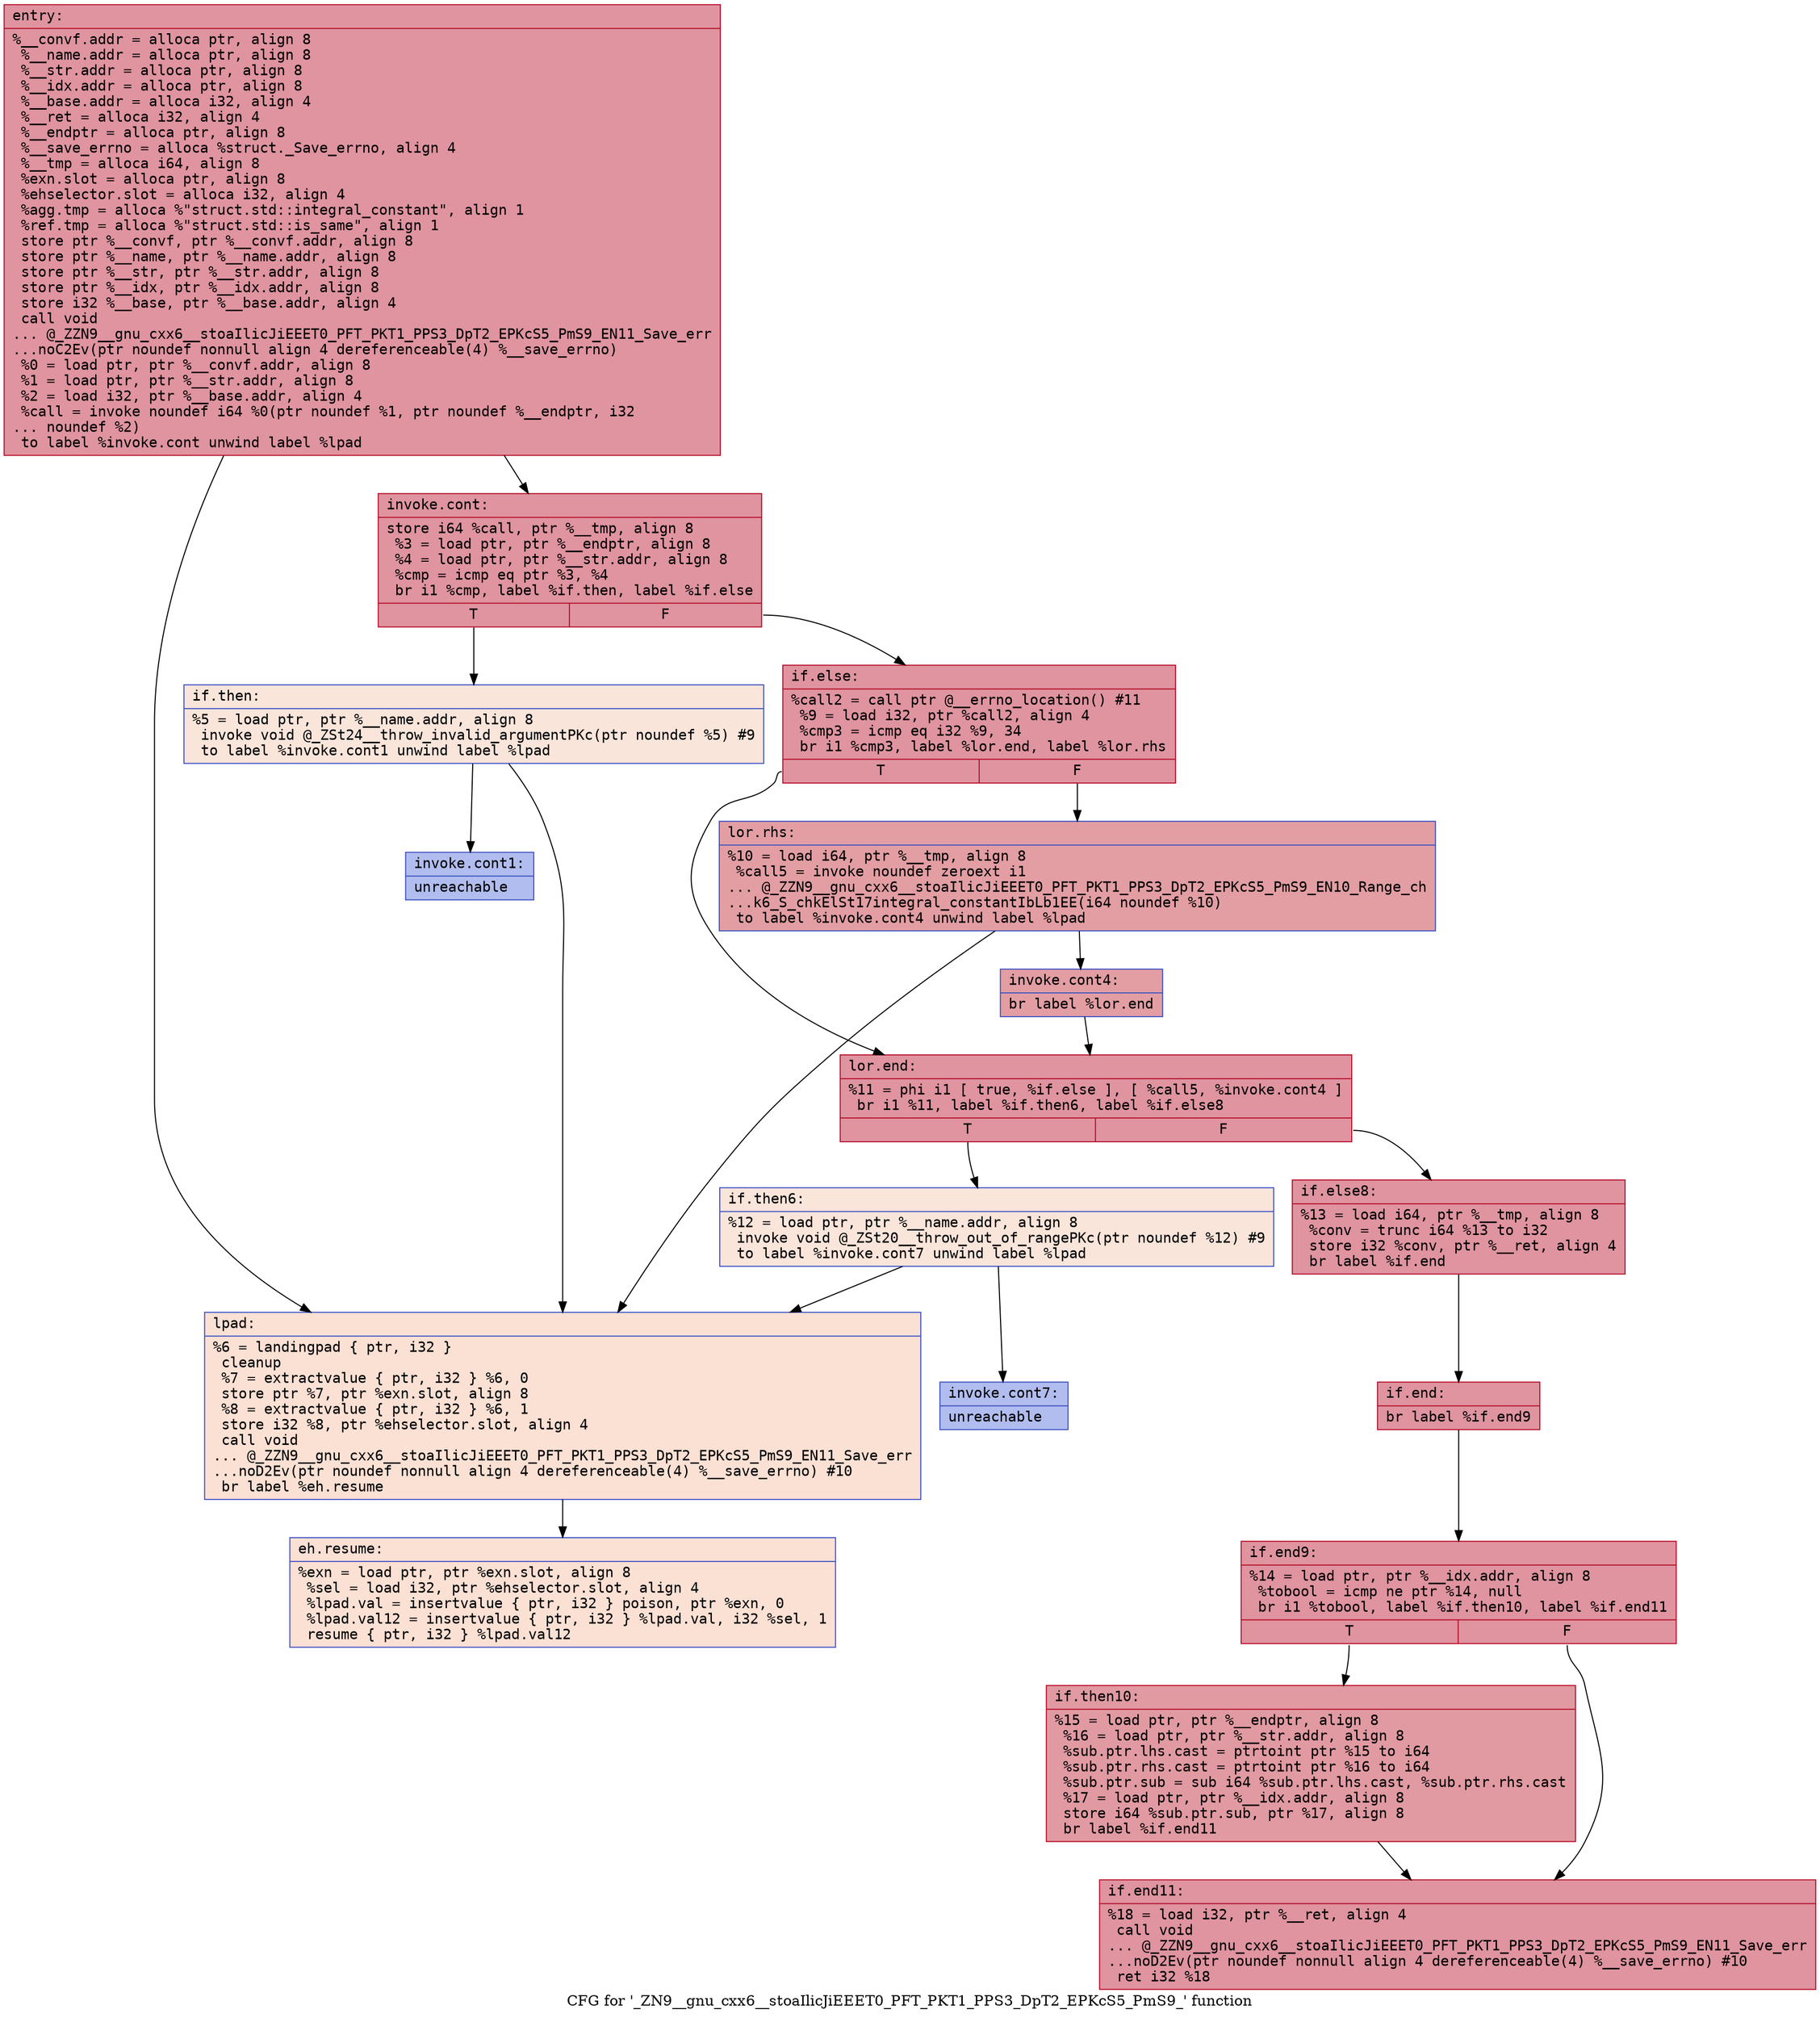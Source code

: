 digraph "CFG for '_ZN9__gnu_cxx6__stoaIlicJiEEET0_PFT_PKT1_PPS3_DpT2_EPKcS5_PmS9_' function" {
	label="CFG for '_ZN9__gnu_cxx6__stoaIlicJiEEET0_PFT_PKT1_PPS3_DpT2_EPKcS5_PmS9_' function";

	Node0x5558b7ffa8f0 [shape=record,color="#b70d28ff", style=filled, fillcolor="#b70d2870" fontname="Courier",label="{entry:\l|  %__convf.addr = alloca ptr, align 8\l  %__name.addr = alloca ptr, align 8\l  %__str.addr = alloca ptr, align 8\l  %__idx.addr = alloca ptr, align 8\l  %__base.addr = alloca i32, align 4\l  %__ret = alloca i32, align 4\l  %__endptr = alloca ptr, align 8\l  %__save_errno = alloca %struct._Save_errno, align 4\l  %__tmp = alloca i64, align 8\l  %exn.slot = alloca ptr, align 8\l  %ehselector.slot = alloca i32, align 4\l  %agg.tmp = alloca %\"struct.std::integral_constant\", align 1\l  %ref.tmp = alloca %\"struct.std::is_same\", align 1\l  store ptr %__convf, ptr %__convf.addr, align 8\l  store ptr %__name, ptr %__name.addr, align 8\l  store ptr %__str, ptr %__str.addr, align 8\l  store ptr %__idx, ptr %__idx.addr, align 8\l  store i32 %__base, ptr %__base.addr, align 4\l  call void\l... @_ZZN9__gnu_cxx6__stoaIlicJiEEET0_PFT_PKT1_PPS3_DpT2_EPKcS5_PmS9_EN11_Save_err\l...noC2Ev(ptr noundef nonnull align 4 dereferenceable(4) %__save_errno)\l  %0 = load ptr, ptr %__convf.addr, align 8\l  %1 = load ptr, ptr %__str.addr, align 8\l  %2 = load i32, ptr %__base.addr, align 4\l  %call = invoke noundef i64 %0(ptr noundef %1, ptr noundef %__endptr, i32\l... noundef %2)\l          to label %invoke.cont unwind label %lpad\l}"];
	Node0x5558b7ffa8f0 -> Node0x5558b7ffbc80[tooltip="entry -> invoke.cont\nProbability 100.00%" ];
	Node0x5558b7ffa8f0 -> Node0x5558b7ffbd00[tooltip="entry -> lpad\nProbability 0.00%" ];
	Node0x5558b7ffbc80 [shape=record,color="#b70d28ff", style=filled, fillcolor="#b70d2870" fontname="Courier",label="{invoke.cont:\l|  store i64 %call, ptr %__tmp, align 8\l  %3 = load ptr, ptr %__endptr, align 8\l  %4 = load ptr, ptr %__str.addr, align 8\l  %cmp = icmp eq ptr %3, %4\l  br i1 %cmp, label %if.then, label %if.else\l|{<s0>T|<s1>F}}"];
	Node0x5558b7ffbc80:s0 -> Node0x5558b7ffc160[tooltip="invoke.cont -> if.then\nProbability 0.00%" ];
	Node0x5558b7ffbc80:s1 -> Node0x5558b7ffc1d0[tooltip="invoke.cont -> if.else\nProbability 100.00%" ];
	Node0x5558b7ffc160 [shape=record,color="#3d50c3ff", style=filled, fillcolor="#f4c5ad70" fontname="Courier",label="{if.then:\l|  %5 = load ptr, ptr %__name.addr, align 8\l  invoke void @_ZSt24__throw_invalid_argumentPKc(ptr noundef %5) #9\l          to label %invoke.cont1 unwind label %lpad\l}"];
	Node0x5558b7ffc160 -> Node0x5558b7ffc6b0[tooltip="if.then -> invoke.cont1\nProbability 0.00%" ];
	Node0x5558b7ffc160 -> Node0x5558b7ffbd00[tooltip="if.then -> lpad\nProbability 100.00%" ];
	Node0x5558b7ffc6b0 [shape=record,color="#3d50c3ff", style=filled, fillcolor="#4f69d970" fontname="Courier",label="{invoke.cont1:\l|  unreachable\l}"];
	Node0x5558b7ffbd00 [shape=record,color="#3d50c3ff", style=filled, fillcolor="#f7b99e70" fontname="Courier",label="{lpad:\l|  %6 = landingpad \{ ptr, i32 \}\l          cleanup\l  %7 = extractvalue \{ ptr, i32 \} %6, 0\l  store ptr %7, ptr %exn.slot, align 8\l  %8 = extractvalue \{ ptr, i32 \} %6, 1\l  store i32 %8, ptr %ehselector.slot, align 4\l  call void\l... @_ZZN9__gnu_cxx6__stoaIlicJiEEET0_PFT_PKT1_PPS3_DpT2_EPKcS5_PmS9_EN11_Save_err\l...noD2Ev(ptr noundef nonnull align 4 dereferenceable(4) %__save_errno) #10\l  br label %eh.resume\l}"];
	Node0x5558b7ffbd00 -> Node0x5558b7ffcdd0[tooltip="lpad -> eh.resume\nProbability 100.00%" ];
	Node0x5558b7ffc1d0 [shape=record,color="#b70d28ff", style=filled, fillcolor="#b70d2870" fontname="Courier",label="{if.else:\l|  %call2 = call ptr @__errno_location() #11\l  %9 = load i32, ptr %call2, align 4\l  %cmp3 = icmp eq i32 %9, 34\l  br i1 %cmp3, label %lor.end, label %lor.rhs\l|{<s0>T|<s1>F}}"];
	Node0x5558b7ffc1d0:s0 -> Node0x5558b7ffd180[tooltip="if.else -> lor.end\nProbability 50.00%" ];
	Node0x5558b7ffc1d0:s1 -> Node0x5558b7ffd250[tooltip="if.else -> lor.rhs\nProbability 50.00%" ];
	Node0x5558b7ffd250 [shape=record,color="#3d50c3ff", style=filled, fillcolor="#be242e70" fontname="Courier",label="{lor.rhs:\l|  %10 = load i64, ptr %__tmp, align 8\l  %call5 = invoke noundef zeroext i1\l... @_ZZN9__gnu_cxx6__stoaIlicJiEEET0_PFT_PKT1_PPS3_DpT2_EPKcS5_PmS9_EN10_Range_ch\l...k6_S_chkElSt17integral_constantIbLb1EE(i64 noundef %10)\l          to label %invoke.cont4 unwind label %lpad\l}"];
	Node0x5558b7ffd250 -> Node0x5558b7ffd4d0[tooltip="lor.rhs -> invoke.cont4\nProbability 100.00%" ];
	Node0x5558b7ffd250 -> Node0x5558b7ffbd00[tooltip="lor.rhs -> lpad\nProbability 0.00%" ];
	Node0x5558b7ffd4d0 [shape=record,color="#3d50c3ff", style=filled, fillcolor="#be242e70" fontname="Courier",label="{invoke.cont4:\l|  br label %lor.end\l}"];
	Node0x5558b7ffd4d0 -> Node0x5558b7ffd180[tooltip="invoke.cont4 -> lor.end\nProbability 100.00%" ];
	Node0x5558b7ffd180 [shape=record,color="#b70d28ff", style=filled, fillcolor="#b70d2870" fontname="Courier",label="{lor.end:\l|  %11 = phi i1 [ true, %if.else ], [ %call5, %invoke.cont4 ]\l  br i1 %11, label %if.then6, label %if.else8\l|{<s0>T|<s1>F}}"];
	Node0x5558b7ffd180:s0 -> Node0x5558b7ffd810[tooltip="lor.end -> if.then6\nProbability 0.00%" ];
	Node0x5558b7ffd180:s1 -> Node0x5558b7ffd8f0[tooltip="lor.end -> if.else8\nProbability 100.00%" ];
	Node0x5558b7ffd810 [shape=record,color="#3d50c3ff", style=filled, fillcolor="#f4c5ad70" fontname="Courier",label="{if.then6:\l|  %12 = load ptr, ptr %__name.addr, align 8\l  invoke void @_ZSt20__throw_out_of_rangePKc(ptr noundef %12) #9\l          to label %invoke.cont7 unwind label %lpad\l}"];
	Node0x5558b7ffd810 -> Node0x5558b7ffdad0[tooltip="if.then6 -> invoke.cont7\nProbability 0.00%" ];
	Node0x5558b7ffd810 -> Node0x5558b7ffbd00[tooltip="if.then6 -> lpad\nProbability 100.00%" ];
	Node0x5558b7ffdad0 [shape=record,color="#3d50c3ff", style=filled, fillcolor="#4f69d970" fontname="Courier",label="{invoke.cont7:\l|  unreachable\l}"];
	Node0x5558b7ffd8f0 [shape=record,color="#b70d28ff", style=filled, fillcolor="#b70d2870" fontname="Courier",label="{if.else8:\l|  %13 = load i64, ptr %__tmp, align 8\l  %conv = trunc i64 %13 to i32\l  store i32 %conv, ptr %__ret, align 4\l  br label %if.end\l}"];
	Node0x5558b7ffd8f0 -> Node0x5558b7ffdf90[tooltip="if.else8 -> if.end\nProbability 100.00%" ];
	Node0x5558b7ffdf90 [shape=record,color="#b70d28ff", style=filled, fillcolor="#b70d2870" fontname="Courier",label="{if.end:\l|  br label %if.end9\l}"];
	Node0x5558b7ffdf90 -> Node0x5558b7ffe070[tooltip="if.end -> if.end9\nProbability 100.00%" ];
	Node0x5558b7ffe070 [shape=record,color="#b70d28ff", style=filled, fillcolor="#b70d2870" fontname="Courier",label="{if.end9:\l|  %14 = load ptr, ptr %__idx.addr, align 8\l  %tobool = icmp ne ptr %14, null\l  br i1 %tobool, label %if.then10, label %if.end11\l|{<s0>T|<s1>F}}"];
	Node0x5558b7ffe070:s0 -> Node0x5558b7ffe280[tooltip="if.end9 -> if.then10\nProbability 62.50%" ];
	Node0x5558b7ffe070:s1 -> Node0x5558b7ffe2d0[tooltip="if.end9 -> if.end11\nProbability 37.50%" ];
	Node0x5558b7ffe280 [shape=record,color="#b70d28ff", style=filled, fillcolor="#bb1b2c70" fontname="Courier",label="{if.then10:\l|  %15 = load ptr, ptr %__endptr, align 8\l  %16 = load ptr, ptr %__str.addr, align 8\l  %sub.ptr.lhs.cast = ptrtoint ptr %15 to i64\l  %sub.ptr.rhs.cast = ptrtoint ptr %16 to i64\l  %sub.ptr.sub = sub i64 %sub.ptr.lhs.cast, %sub.ptr.rhs.cast\l  %17 = load ptr, ptr %__idx.addr, align 8\l  store i64 %sub.ptr.sub, ptr %17, align 8\l  br label %if.end11\l}"];
	Node0x5558b7ffe280 -> Node0x5558b7ffe2d0[tooltip="if.then10 -> if.end11\nProbability 100.00%" ];
	Node0x5558b7ffe2d0 [shape=record,color="#b70d28ff", style=filled, fillcolor="#b70d2870" fontname="Courier",label="{if.end11:\l|  %18 = load i32, ptr %__ret, align 4\l  call void\l... @_ZZN9__gnu_cxx6__stoaIlicJiEEET0_PFT_PKT1_PPS3_DpT2_EPKcS5_PmS9_EN11_Save_err\l...noD2Ev(ptr noundef nonnull align 4 dereferenceable(4) %__save_errno) #10\l  ret i32 %18\l}"];
	Node0x5558b7ffcdd0 [shape=record,color="#3d50c3ff", style=filled, fillcolor="#f7b99e70" fontname="Courier",label="{eh.resume:\l|  %exn = load ptr, ptr %exn.slot, align 8\l  %sel = load i32, ptr %ehselector.slot, align 4\l  %lpad.val = insertvalue \{ ptr, i32 \} poison, ptr %exn, 0\l  %lpad.val12 = insertvalue \{ ptr, i32 \} %lpad.val, i32 %sel, 1\l  resume \{ ptr, i32 \} %lpad.val12\l}"];
}
